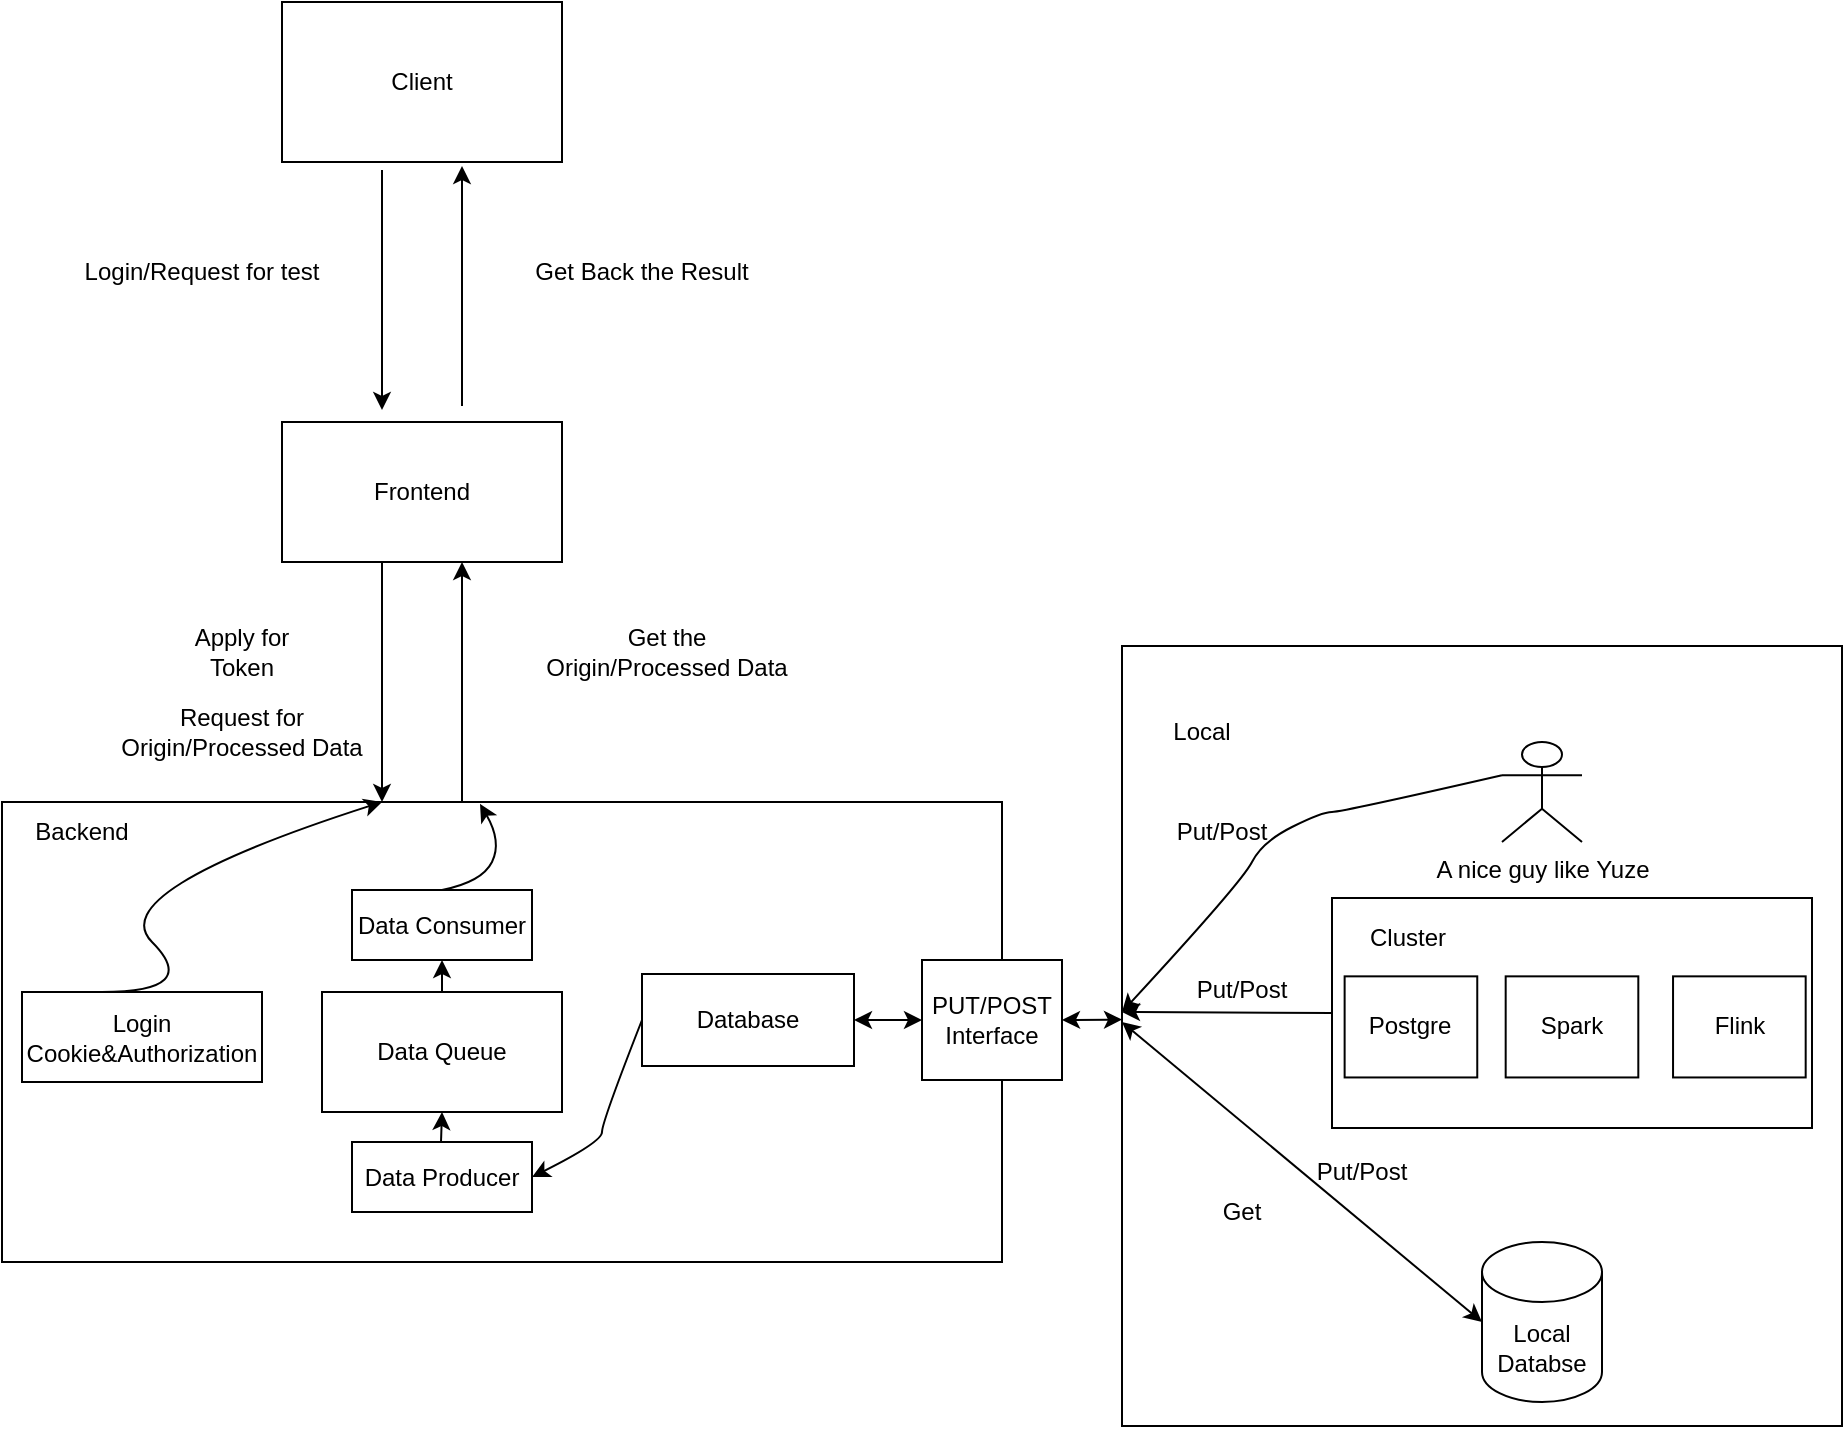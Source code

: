 <mxfile version="15.5.9" type="github">
  <diagram id="1iBdhRnbMOmGaZjcbwhd" name="Page-1">
    <mxGraphModel dx="788" dy="556" grid="1" gridSize="10" guides="1" tooltips="1" connect="1" arrows="1" fold="1" page="1" pageScale="1" pageWidth="827" pageHeight="1169" math="0" shadow="0">
      <root>
        <mxCell id="0" />
        <mxCell id="1" parent="0" />
        <mxCell id="snACr5XQytLRjpdYScF2-44" value="" style="rounded=0;whiteSpace=wrap;html=1;" vertex="1" parent="1">
          <mxGeometry x="580" y="362" width="360" height="390" as="geometry" />
        </mxCell>
        <mxCell id="snACr5XQytLRjpdYScF2-1" value="Frontend" style="rounded=0;whiteSpace=wrap;html=1;" vertex="1" parent="1">
          <mxGeometry x="160" y="250" width="140" height="70" as="geometry" />
        </mxCell>
        <mxCell id="snACr5XQytLRjpdYScF2-2" value="Client" style="rounded=0;whiteSpace=wrap;html=1;" vertex="1" parent="1">
          <mxGeometry x="160" y="40" width="140" height="80" as="geometry" />
        </mxCell>
        <mxCell id="snACr5XQytLRjpdYScF2-4" value="" style="endArrow=classic;html=1;rounded=0;" edge="1" parent="1">
          <mxGeometry width="50" height="50" relative="1" as="geometry">
            <mxPoint x="250" y="242" as="sourcePoint" />
            <mxPoint x="250" y="122" as="targetPoint" />
          </mxGeometry>
        </mxCell>
        <mxCell id="snACr5XQytLRjpdYScF2-5" value="" style="endArrow=classic;html=1;rounded=0;" edge="1" parent="1">
          <mxGeometry width="50" height="50" relative="1" as="geometry">
            <mxPoint x="210" y="124" as="sourcePoint" />
            <mxPoint x="210" y="244" as="targetPoint" />
          </mxGeometry>
        </mxCell>
        <mxCell id="snACr5XQytLRjpdYScF2-6" value="Login/Request for test" style="text;html=1;strokeColor=none;fillColor=none;align=center;verticalAlign=middle;whiteSpace=wrap;rounded=0;" vertex="1" parent="1">
          <mxGeometry x="50" y="160" width="140" height="30" as="geometry" />
        </mxCell>
        <mxCell id="snACr5XQytLRjpdYScF2-7" value="Get Back the Result" style="text;html=1;strokeColor=none;fillColor=none;align=center;verticalAlign=middle;whiteSpace=wrap;rounded=0;" vertex="1" parent="1">
          <mxGeometry x="280" y="160" width="120" height="30" as="geometry" />
        </mxCell>
        <mxCell id="snACr5XQytLRjpdYScF2-8" value="" style="rounded=0;whiteSpace=wrap;html=1;" vertex="1" parent="1">
          <mxGeometry x="20" y="440" width="500" height="230" as="geometry" />
        </mxCell>
        <mxCell id="snACr5XQytLRjpdYScF2-9" value="" style="endArrow=classic;html=1;rounded=0;" edge="1" parent="1">
          <mxGeometry width="50" height="50" relative="1" as="geometry">
            <mxPoint x="210" y="320" as="sourcePoint" />
            <mxPoint x="210" y="440" as="targetPoint" />
          </mxGeometry>
        </mxCell>
        <mxCell id="snACr5XQytLRjpdYScF2-10" value="" style="endArrow=classic;html=1;rounded=0;" edge="1" parent="1">
          <mxGeometry width="50" height="50" relative="1" as="geometry">
            <mxPoint x="250" y="440" as="sourcePoint" />
            <mxPoint x="250" y="320" as="targetPoint" />
          </mxGeometry>
        </mxCell>
        <mxCell id="snACr5XQytLRjpdYScF2-11" value="Login Cookie&amp;amp;Authorization" style="rounded=0;whiteSpace=wrap;html=1;" vertex="1" parent="1">
          <mxGeometry x="30" y="535" width="120" height="45" as="geometry" />
        </mxCell>
        <mxCell id="snACr5XQytLRjpdYScF2-12" value="Backend" style="text;html=1;strokeColor=none;fillColor=none;align=center;verticalAlign=middle;whiteSpace=wrap;rounded=0;" vertex="1" parent="1">
          <mxGeometry x="30" y="440" width="60" height="30" as="geometry" />
        </mxCell>
        <mxCell id="snACr5XQytLRjpdYScF2-13" value="Data Queue" style="rounded=0;whiteSpace=wrap;html=1;" vertex="1" parent="1">
          <mxGeometry x="180" y="535" width="120" height="60" as="geometry" />
        </mxCell>
        <mxCell id="snACr5XQytLRjpdYScF2-14" value="Data Producer" style="rounded=0;whiteSpace=wrap;html=1;" vertex="1" parent="1">
          <mxGeometry x="195" y="610" width="90" height="35" as="geometry" />
        </mxCell>
        <mxCell id="snACr5XQytLRjpdYScF2-15" value="" style="curved=1;endArrow=classic;html=1;rounded=0;" edge="1" parent="1">
          <mxGeometry width="50" height="50" relative="1" as="geometry">
            <mxPoint x="70" y="535" as="sourcePoint" />
            <mxPoint x="210" y="440" as="targetPoint" />
            <Array as="points">
              <mxPoint x="120" y="535" />
              <mxPoint x="70" y="485" />
            </Array>
          </mxGeometry>
        </mxCell>
        <mxCell id="snACr5XQytLRjpdYScF2-16" value="" style="endArrow=classic;html=1;rounded=0;entryX=0.5;entryY=1;entryDx=0;entryDy=0;" edge="1" parent="1" target="snACr5XQytLRjpdYScF2-13">
          <mxGeometry width="50" height="50" relative="1" as="geometry">
            <mxPoint x="239.5" y="610" as="sourcePoint" />
            <mxPoint x="240" y="590" as="targetPoint" />
          </mxGeometry>
        </mxCell>
        <mxCell id="snACr5XQytLRjpdYScF2-17" value="Data Consumer" style="rounded=0;whiteSpace=wrap;html=1;" vertex="1" parent="1">
          <mxGeometry x="195" y="484" width="90" height="35" as="geometry" />
        </mxCell>
        <mxCell id="snACr5XQytLRjpdYScF2-18" value="" style="endArrow=classic;html=1;rounded=0;entryX=0.5;entryY=1;entryDx=0;entryDy=0;exitX=0.5;exitY=0;exitDx=0;exitDy=0;" edge="1" parent="1" source="snACr5XQytLRjpdYScF2-13" target="snACr5XQytLRjpdYScF2-17">
          <mxGeometry width="50" height="50" relative="1" as="geometry">
            <mxPoint x="249.5" y="537" as="sourcePoint" />
            <mxPoint x="250" y="522" as="targetPoint" />
          </mxGeometry>
        </mxCell>
        <mxCell id="snACr5XQytLRjpdYScF2-19" value="" style="curved=1;endArrow=classic;html=1;rounded=0;exitX=0.5;exitY=0;exitDx=0;exitDy=0;entryX=0.478;entryY=0.004;entryDx=0;entryDy=0;entryPerimeter=0;" edge="1" parent="1" source="snACr5XQytLRjpdYScF2-17" target="snACr5XQytLRjpdYScF2-8">
          <mxGeometry width="50" height="50" relative="1" as="geometry">
            <mxPoint x="310" y="500" as="sourcePoint" />
            <mxPoint x="360" y="450" as="targetPoint" />
            <Array as="points">
              <mxPoint x="260" y="480" />
              <mxPoint x="270" y="460" />
            </Array>
          </mxGeometry>
        </mxCell>
        <mxCell id="snACr5XQytLRjpdYScF2-20" value="Database" style="rounded=0;whiteSpace=wrap;html=1;" vertex="1" parent="1">
          <mxGeometry x="340" y="526" width="106" height="46" as="geometry" />
        </mxCell>
        <mxCell id="snACr5XQytLRjpdYScF2-21" value="" style="curved=1;endArrow=classic;html=1;rounded=0;entryX=1;entryY=0.5;entryDx=0;entryDy=0;exitX=0;exitY=0.5;exitDx=0;exitDy=0;" edge="1" parent="1" source="snACr5XQytLRjpdYScF2-20" target="snACr5XQytLRjpdYScF2-14">
          <mxGeometry width="50" height="50" relative="1" as="geometry">
            <mxPoint x="315" y="575" as="sourcePoint" />
            <mxPoint x="365" y="525" as="targetPoint" />
            <Array as="points">
              <mxPoint x="320" y="600" />
              <mxPoint x="320" y="610" />
            </Array>
          </mxGeometry>
        </mxCell>
        <mxCell id="snACr5XQytLRjpdYScF2-22" value="Get the Origin/Processed Data" style="text;html=1;strokeColor=none;fillColor=none;align=center;verticalAlign=middle;whiteSpace=wrap;rounded=0;" vertex="1" parent="1">
          <mxGeometry x="285" y="350" width="135" height="30" as="geometry" />
        </mxCell>
        <mxCell id="snACr5XQytLRjpdYScF2-24" value="Apply for Token" style="text;html=1;strokeColor=none;fillColor=none;align=center;verticalAlign=middle;whiteSpace=wrap;rounded=0;" vertex="1" parent="1">
          <mxGeometry x="110" y="350" width="60" height="30" as="geometry" />
        </mxCell>
        <mxCell id="snACr5XQytLRjpdYScF2-25" value="Request for Origin/Processed Data" style="text;html=1;strokeColor=none;fillColor=none;align=center;verticalAlign=middle;whiteSpace=wrap;rounded=0;" vertex="1" parent="1">
          <mxGeometry x="70" y="390" width="140" height="30" as="geometry" />
        </mxCell>
        <mxCell id="snACr5XQytLRjpdYScF2-26" value="PUT/POST&lt;br&gt;Interface" style="rounded=0;whiteSpace=wrap;html=1;" vertex="1" parent="1">
          <mxGeometry x="480" y="519" width="70" height="60" as="geometry" />
        </mxCell>
        <mxCell id="snACr5XQytLRjpdYScF2-28" value="" style="endArrow=classic;startArrow=classic;html=1;rounded=0;entryX=0;entryY=0.5;entryDx=0;entryDy=0;exitX=1;exitY=0.5;exitDx=0;exitDy=0;" edge="1" parent="1" source="snACr5XQytLRjpdYScF2-20" target="snACr5XQytLRjpdYScF2-26">
          <mxGeometry width="50" height="50" relative="1" as="geometry">
            <mxPoint x="510" y="490" as="sourcePoint" />
            <mxPoint x="560" y="440" as="targetPoint" />
          </mxGeometry>
        </mxCell>
        <mxCell id="snACr5XQytLRjpdYScF2-29" value="" style="endArrow=classic;startArrow=classic;html=1;rounded=0;exitX=1;exitY=0.5;exitDx=0;exitDy=0;entryX=0;entryY=0.479;entryDx=0;entryDy=0;entryPerimeter=0;" edge="1" parent="1" source="snACr5XQytLRjpdYScF2-26" target="snACr5XQytLRjpdYScF2-44">
          <mxGeometry width="50" height="50" relative="1" as="geometry">
            <mxPoint x="456" y="559" as="sourcePoint" />
            <mxPoint x="580" y="545" as="targetPoint" />
          </mxGeometry>
        </mxCell>
        <mxCell id="snACr5XQytLRjpdYScF2-31" value="Local" style="text;html=1;strokeColor=none;fillColor=none;align=center;verticalAlign=middle;whiteSpace=wrap;rounded=0;" vertex="1" parent="1">
          <mxGeometry x="590" y="390" width="60" height="30" as="geometry" />
        </mxCell>
        <mxCell id="snACr5XQytLRjpdYScF2-32" value="A nice guy like Yuze" style="shape=umlActor;verticalLabelPosition=bottom;verticalAlign=top;html=1;outlineConnect=0;" vertex="1" parent="1">
          <mxGeometry x="770" y="410" width="40" height="50" as="geometry" />
        </mxCell>
        <mxCell id="snACr5XQytLRjpdYScF2-38" value="" style="group" vertex="1" connectable="0" parent="1">
          <mxGeometry x="685" y="488" width="240" height="115" as="geometry" />
        </mxCell>
        <mxCell id="snACr5XQytLRjpdYScF2-30" value="" style="rounded=0;whiteSpace=wrap;html=1;" vertex="1" parent="snACr5XQytLRjpdYScF2-38">
          <mxGeometry width="240" height="115" as="geometry" />
        </mxCell>
        <mxCell id="snACr5XQytLRjpdYScF2-33" value="Cluster" style="text;html=1;strokeColor=none;fillColor=none;align=center;verticalAlign=middle;whiteSpace=wrap;rounded=0;" vertex="1" parent="snACr5XQytLRjpdYScF2-38">
          <mxGeometry y="1.264" width="75.789" height="37.912" as="geometry" />
        </mxCell>
        <mxCell id="snACr5XQytLRjpdYScF2-34" value="Postgre" style="rounded=0;whiteSpace=wrap;html=1;" vertex="1" parent="snACr5XQytLRjpdYScF2-38">
          <mxGeometry x="6.316" y="39.176" width="66.316" height="50.549" as="geometry" />
        </mxCell>
        <mxCell id="snACr5XQytLRjpdYScF2-35" value="Spark" style="rounded=0;whiteSpace=wrap;html=1;" vertex="1" parent="snACr5XQytLRjpdYScF2-38">
          <mxGeometry x="86.842" y="39.176" width="66.316" height="50.549" as="geometry" />
        </mxCell>
        <mxCell id="snACr5XQytLRjpdYScF2-36" value="Flink" style="rounded=0;whiteSpace=wrap;html=1;" vertex="1" parent="snACr5XQytLRjpdYScF2-38">
          <mxGeometry x="170.526" y="39.176" width="66.316" height="50.549" as="geometry" />
        </mxCell>
        <mxCell id="snACr5XQytLRjpdYScF2-40" value="" style="curved=1;endArrow=classic;html=1;rounded=0;entryX=0;entryY=0.5;entryDx=0;entryDy=0;exitX=0;exitY=0.333;exitDx=0;exitDy=0;exitPerimeter=0;" edge="1" parent="1" source="snACr5XQytLRjpdYScF2-32">
          <mxGeometry width="50" height="50" relative="1" as="geometry">
            <mxPoint x="690" y="490" as="sourcePoint" />
            <mxPoint x="580" y="545" as="targetPoint" />
            <Array as="points">
              <mxPoint x="690" y="445" />
              <mxPoint x="680" y="445" />
              <mxPoint x="650" y="460" />
              <mxPoint x="640" y="480" />
            </Array>
          </mxGeometry>
        </mxCell>
        <mxCell id="snACr5XQytLRjpdYScF2-41" value="Put/Post" style="text;html=1;strokeColor=none;fillColor=none;align=center;verticalAlign=middle;whiteSpace=wrap;rounded=0;" vertex="1" parent="1">
          <mxGeometry x="600" y="440" width="60" height="30" as="geometry" />
        </mxCell>
        <mxCell id="snACr5XQytLRjpdYScF2-42" value="" style="endArrow=classic;html=1;rounded=0;entryX=0;entryY=0.5;entryDx=0;entryDy=0;exitX=0;exitY=0.5;exitDx=0;exitDy=0;" edge="1" parent="1" source="snACr5XQytLRjpdYScF2-30">
          <mxGeometry width="50" height="50" relative="1" as="geometry">
            <mxPoint x="690" y="490" as="sourcePoint" />
            <mxPoint x="580" y="545" as="targetPoint" />
          </mxGeometry>
        </mxCell>
        <mxCell id="snACr5XQytLRjpdYScF2-43" value="Put/Post" style="text;html=1;strokeColor=none;fillColor=none;align=center;verticalAlign=middle;whiteSpace=wrap;rounded=0;" vertex="1" parent="1">
          <mxGeometry x="610" y="519" width="60" height="30" as="geometry" />
        </mxCell>
        <mxCell id="snACr5XQytLRjpdYScF2-46" value="Local Databse" style="shape=cylinder3;whiteSpace=wrap;html=1;boundedLbl=1;backgroundOutline=1;size=15;" vertex="1" parent="1">
          <mxGeometry x="760" y="660" width="60" height="80" as="geometry" />
        </mxCell>
        <mxCell id="snACr5XQytLRjpdYScF2-47" value="" style="endArrow=classic;startArrow=classic;html=1;rounded=0;entryX=0;entryY=0.5;entryDx=0;entryDy=0;entryPerimeter=0;" edge="1" parent="1" target="snACr5XQytLRjpdYScF2-46">
          <mxGeometry width="50" height="50" relative="1" as="geometry">
            <mxPoint x="580" y="550" as="sourcePoint" />
            <mxPoint x="860" y="510" as="targetPoint" />
          </mxGeometry>
        </mxCell>
        <mxCell id="snACr5XQytLRjpdYScF2-48" value="Put/Post" style="text;html=1;strokeColor=none;fillColor=none;align=center;verticalAlign=middle;whiteSpace=wrap;rounded=0;" vertex="1" parent="1">
          <mxGeometry x="670" y="610" width="60" height="30" as="geometry" />
        </mxCell>
        <mxCell id="snACr5XQytLRjpdYScF2-49" value="Get" style="text;html=1;strokeColor=none;fillColor=none;align=center;verticalAlign=middle;whiteSpace=wrap;rounded=0;" vertex="1" parent="1">
          <mxGeometry x="610" y="630" width="60" height="30" as="geometry" />
        </mxCell>
      </root>
    </mxGraphModel>
  </diagram>
</mxfile>
